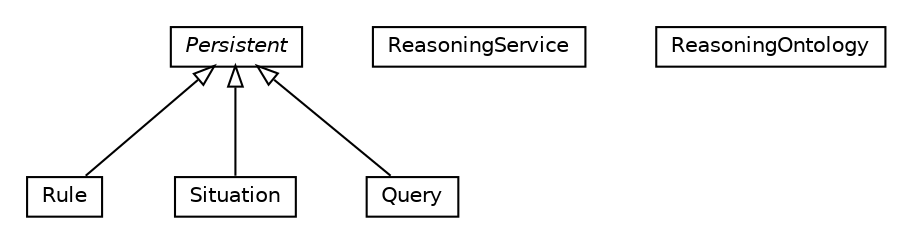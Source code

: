 #!/usr/local/bin/dot
#
# Class diagram 
# Generated by UMLGraph version R5_6-24-gf6e263 (http://www.umlgraph.org/)
#

digraph G {
	edge [fontname="Helvetica",fontsize=10,labelfontname="Helvetica",labelfontsize=10];
	node [fontname="Helvetica",fontsize=10,shape=plaintext];
	nodesep=0.25;
	ranksep=0.5;
	// org.universAAL.ontology.reasoner.Rule
	c387342 [label=<<table title="org.universAAL.ontology.reasoner.Rule" border="0" cellborder="1" cellspacing="0" cellpadding="2" port="p" href="./Rule.html">
		<tr><td><table border="0" cellspacing="0" cellpadding="1">
<tr><td align="center" balign="center"> Rule </td></tr>
		</table></td></tr>
		</table>>, URL="./Rule.html", fontname="Helvetica", fontcolor="black", fontsize=10.0];
	// org.universAAL.ontology.reasoner.Persistent
	c387343 [label=<<table title="org.universAAL.ontology.reasoner.Persistent" border="0" cellborder="1" cellspacing="0" cellpadding="2" port="p" href="./Persistent.html">
		<tr><td><table border="0" cellspacing="0" cellpadding="1">
<tr><td align="center" balign="center"><font face="Helvetica-Oblique"> Persistent </font></td></tr>
		</table></td></tr>
		</table>>, URL="./Persistent.html", fontname="Helvetica", fontcolor="black", fontsize=10.0];
	// org.universAAL.ontology.reasoner.ReasoningService
	c387344 [label=<<table title="org.universAAL.ontology.reasoner.ReasoningService" border="0" cellborder="1" cellspacing="0" cellpadding="2" port="p" href="./ReasoningService.html">
		<tr><td><table border="0" cellspacing="0" cellpadding="1">
<tr><td align="center" balign="center"> ReasoningService </td></tr>
		</table></td></tr>
		</table>>, URL="./ReasoningService.html", fontname="Helvetica", fontcolor="black", fontsize=10.0];
	// org.universAAL.ontology.reasoner.ReasoningOntology
	c387345 [label=<<table title="org.universAAL.ontology.reasoner.ReasoningOntology" border="0" cellborder="1" cellspacing="0" cellpadding="2" port="p" href="./ReasoningOntology.html">
		<tr><td><table border="0" cellspacing="0" cellpadding="1">
<tr><td align="center" balign="center"> ReasoningOntology </td></tr>
		</table></td></tr>
		</table>>, URL="./ReasoningOntology.html", fontname="Helvetica", fontcolor="black", fontsize=10.0];
	// org.universAAL.ontology.reasoner.Situation
	c387346 [label=<<table title="org.universAAL.ontology.reasoner.Situation" border="0" cellborder="1" cellspacing="0" cellpadding="2" port="p" href="./Situation.html">
		<tr><td><table border="0" cellspacing="0" cellpadding="1">
<tr><td align="center" balign="center"> Situation </td></tr>
		</table></td></tr>
		</table>>, URL="./Situation.html", fontname="Helvetica", fontcolor="black", fontsize=10.0];
	// org.universAAL.ontology.reasoner.Query
	c387347 [label=<<table title="org.universAAL.ontology.reasoner.Query" border="0" cellborder="1" cellspacing="0" cellpadding="2" port="p" href="./Query.html">
		<tr><td><table border="0" cellspacing="0" cellpadding="1">
<tr><td align="center" balign="center"> Query </td></tr>
		</table></td></tr>
		</table>>, URL="./Query.html", fontname="Helvetica", fontcolor="black", fontsize=10.0];
	//org.universAAL.ontology.reasoner.Rule extends org.universAAL.ontology.reasoner.Persistent
	c387343:p -> c387342:p [dir=back,arrowtail=empty];
	//org.universAAL.ontology.reasoner.Situation extends org.universAAL.ontology.reasoner.Persistent
	c387343:p -> c387346:p [dir=back,arrowtail=empty];
	//org.universAAL.ontology.reasoner.Query extends org.universAAL.ontology.reasoner.Persistent
	c387343:p -> c387347:p [dir=back,arrowtail=empty];
}

